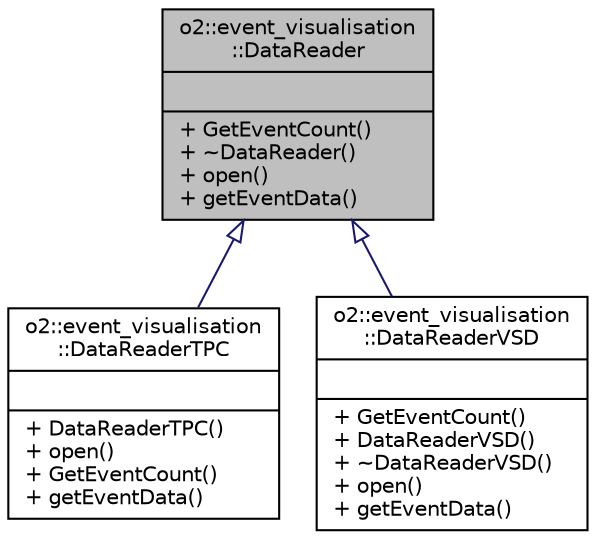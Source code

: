 digraph "o2::event_visualisation::DataReader"
{
 // INTERACTIVE_SVG=YES
  bgcolor="transparent";
  edge [fontname="Helvetica",fontsize="10",labelfontname="Helvetica",labelfontsize="10"];
  node [fontname="Helvetica",fontsize="10",shape=record];
  Node1 [label="{o2::event_visualisation\l::DataReader\n||+ GetEventCount()\l+ ~DataReader()\l+ open()\l+ getEventData()\l}",height=0.2,width=0.4,color="black", fillcolor="grey75", style="filled", fontcolor="black"];
  Node1 -> Node2 [dir="back",color="midnightblue",fontsize="10",style="solid",arrowtail="onormal",fontname="Helvetica"];
  Node2 [label="{o2::event_visualisation\l::DataReaderTPC\n||+ DataReaderTPC()\l+ open()\l+ GetEventCount()\l+ getEventData()\l}",height=0.2,width=0.4,color="black",URL="$d5/d2d/classo2_1_1event__visualisation_1_1DataReaderTPC.html"];
  Node1 -> Node3 [dir="back",color="midnightblue",fontsize="10",style="solid",arrowtail="onormal",fontname="Helvetica"];
  Node3 [label="{o2::event_visualisation\l::DataReaderVSD\n||+ GetEventCount()\l+ DataReaderVSD()\l+ ~DataReaderVSD()\l+ open()\l+ getEventData()\l}",height=0.2,width=0.4,color="black",URL="$d2/d6a/classo2_1_1event__visualisation_1_1DataReaderVSD.html"];
}

